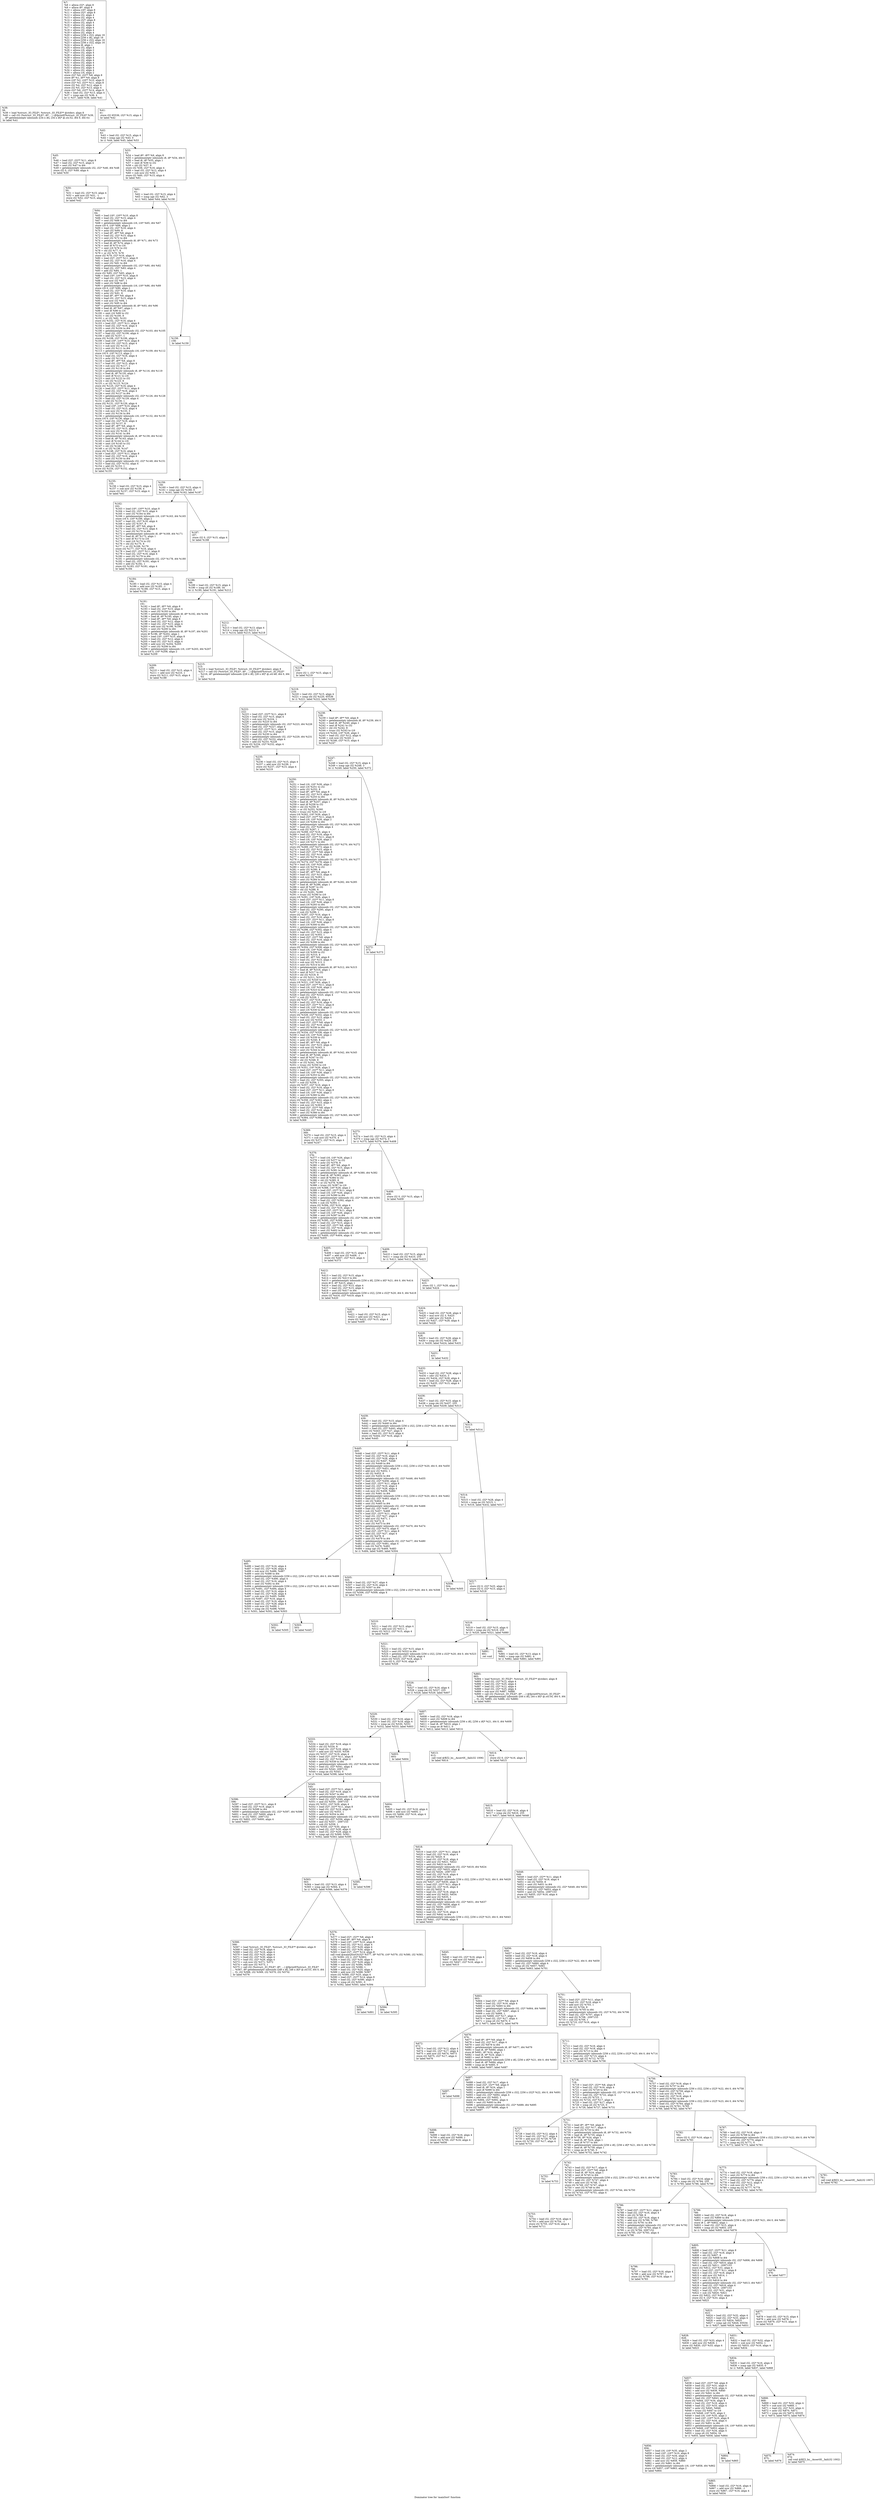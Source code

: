 digraph "Dominator tree for 'mainSort' function" {
	label="Dominator tree for 'mainSort' function";

	Node0xc11ad0 [shape=record,label="{%7:\l  %8 = alloca i32*, align 8\l  %9 = alloca i8*, align 8\l  %10 = alloca i16*, align 8\l  %11 = alloca i32*, align 8\l  %12 = alloca i32, align 4\l  %13 = alloca i32, align 4\l  %14 = alloca i32*, align 8\l  %15 = alloca i32, align 4\l  %16 = alloca i32, align 4\l  %17 = alloca i32, align 4\l  %18 = alloca i32, align 4\l  %19 = alloca i32, align 4\l  %20 = alloca [256 x i32], align 16\l  %21 = alloca [256 x i8], align 16\l  %22 = alloca [256 x i32], align 16\l  %23 = alloca [256 x i32], align 16\l  %24 = alloca i8, align 1\l  %25 = alloca i32, align 4\l  %26 = alloca i16, align 2\l  %27 = alloca i32, align 4\l  %28 = alloca i32, align 4\l  %29 = alloca i32, align 4\l  %30 = alloca i32, align 4\l  %31 = alloca i32, align 4\l  %32 = alloca i32, align 4\l  %33 = alloca i32, align 4\l  %34 = alloca i32, align 4\l  %35 = alloca i16, align 2\l  store i32* %0, i32** %8, align 8\l  store i8* %1, i8** %9, align 8\l  store i16* %2, i16** %10, align 8\l  store i32* %3, i32** %11, align 8\l  store i32 %4, i32* %12, align 4\l  store i32 %5, i32* %13, align 4\l  store i32* %6, i32** %14, align 8\l  %36 = load i32, i32* %13, align 4\l  %37 = icmp sge i32 %36, 4\l  br i1 %37, label %38, label %41\l}"];
	Node0xc11ad0 -> Node0xcc91a0;
	Node0xc11ad0 -> Node0xc71950;
	Node0xcc91a0 [shape=record,label="{%38:\l38:                                               \l  %39 = load %struct._IO_FILE*, %struct._IO_FILE** @stderr, align 8\l  %40 = call i32 (%struct._IO_FILE*, i8*, ...) @fprintf(%struct._IO_FILE* %39,\l... i8* getelementptr inbounds ([34 x i8], [34 x i8]* @.str.52, i64 0, i64 0))\l  br label %41\l}"];
	Node0xc71950 [shape=record,label="{%41:\l41:                                               \l  store i32 65536, i32* %15, align 4\l  br label %42\l}"];
	Node0xc71950 -> Node0xd68890;
	Node0xd68890 [shape=record,label="{%42:\l42:                                               \l  %43 = load i32, i32* %15, align 4\l  %44 = icmp sge i32 %43, 0\l  br i1 %44, label %45, label %53\l}"];
	Node0xd68890 -> Node0xb23c80;
	Node0xd68890 -> Node0xb11f60;
	Node0xb23c80 [shape=record,label="{%45:\l45:                                               \l  %46 = load i32*, i32** %11, align 8\l  %47 = load i32, i32* %15, align 4\l  %48 = sext i32 %47 to i64\l  %49 = getelementptr inbounds i32, i32* %46, i64 %48\l  store i32 0, i32* %49, align 4\l  br label %50\l}"];
	Node0xb23c80 -> Node0xcb3050;
	Node0xcb3050 [shape=record,label="{%50:\l50:                                               \l  %51 = load i32, i32* %15, align 4\l  %52 = add nsw i32 %51, -1\l  store i32 %52, i32* %15, align 4\l  br label %42\l}"];
	Node0xb11f60 [shape=record,label="{%53:\l53:                                               \l  %54 = load i8*, i8** %9, align 8\l  %55 = getelementptr inbounds i8, i8* %54, i64 0\l  %56 = load i8, i8* %55, align 1\l  %57 = zext i8 %56 to i32\l  %58 = shl i32 %57, 8\l  store i32 %58, i32* %16, align 4\l  %59 = load i32, i32* %12, align 4\l  %60 = sub nsw i32 %59, 1\l  store i32 %60, i32* %15, align 4\l  br label %61\l}"];
	Node0xb11f60 -> Node0xd54b10;
	Node0xd54b10 [shape=record,label="{%61:\l61:                                               \l  %62 = load i32, i32* %15, align 4\l  %63 = icmp sge i32 %62, 3\l  br i1 %63, label %64, label %158\l}"];
	Node0xd54b10 -> Node0xcd5750;
	Node0xd54b10 -> Node0xccfa00;
	Node0xcd5750 [shape=record,label="{%64:\l64:                                               \l  %65 = load i16*, i16** %10, align 8\l  %66 = load i32, i32* %15, align 4\l  %67 = sext i32 %66 to i64\l  %68 = getelementptr inbounds i16, i16* %65, i64 %67\l  store i16 0, i16* %68, align 2\l  %69 = load i32, i32* %16, align 4\l  %70 = ashr i32 %69, 8\l  %71 = load i8*, i8** %9, align 8\l  %72 = load i32, i32* %15, align 4\l  %73 = sext i32 %72 to i64\l  %74 = getelementptr inbounds i8, i8* %71, i64 %73\l  %75 = load i8, i8* %74, align 1\l  %76 = zext i8 %75 to i16\l  %77 = zext i16 %76 to i32\l  %78 = shl i32 %77, 8\l  %79 = or i32 %70, %78\l  store i32 %79, i32* %16, align 4\l  %80 = load i32*, i32** %11, align 8\l  %81 = load i32, i32* %16, align 4\l  %82 = sext i32 %81 to i64\l  %83 = getelementptr inbounds i32, i32* %80, i64 %82\l  %84 = load i32, i32* %83, align 4\l  %85 = add i32 %84, 1\l  store i32 %85, i32* %83, align 4\l  %86 = load i16*, i16** %10, align 8\l  %87 = load i32, i32* %15, align 4\l  %88 = sub nsw i32 %87, 1\l  %89 = sext i32 %88 to i64\l  %90 = getelementptr inbounds i16, i16* %86, i64 %89\l  store i16 0, i16* %90, align 2\l  %91 = load i32, i32* %16, align 4\l  %92 = ashr i32 %91, 8\l  %93 = load i8*, i8** %9, align 8\l  %94 = load i32, i32* %15, align 4\l  %95 = sub nsw i32 %94, 1\l  %96 = sext i32 %95 to i64\l  %97 = getelementptr inbounds i8, i8* %93, i64 %96\l  %98 = load i8, i8* %97, align 1\l  %99 = zext i8 %98 to i16\l  %100 = zext i16 %99 to i32\l  %101 = shl i32 %100, 8\l  %102 = or i32 %92, %101\l  store i32 %102, i32* %16, align 4\l  %103 = load i32*, i32** %11, align 8\l  %104 = load i32, i32* %16, align 4\l  %105 = sext i32 %104 to i64\l  %106 = getelementptr inbounds i32, i32* %103, i64 %105\l  %107 = load i32, i32* %106, align 4\l  %108 = add i32 %107, 1\l  store i32 %108, i32* %106, align 4\l  %109 = load i16*, i16** %10, align 8\l  %110 = load i32, i32* %15, align 4\l  %111 = sub nsw i32 %110, 2\l  %112 = sext i32 %111 to i64\l  %113 = getelementptr inbounds i16, i16* %109, i64 %112\l  store i16 0, i16* %113, align 2\l  %114 = load i32, i32* %16, align 4\l  %115 = ashr i32 %114, 8\l  %116 = load i8*, i8** %9, align 8\l  %117 = load i32, i32* %15, align 4\l  %118 = sub nsw i32 %117, 2\l  %119 = sext i32 %118 to i64\l  %120 = getelementptr inbounds i8, i8* %116, i64 %119\l  %121 = load i8, i8* %120, align 1\l  %122 = zext i8 %121 to i16\l  %123 = zext i16 %122 to i32\l  %124 = shl i32 %123, 8\l  %125 = or i32 %115, %124\l  store i32 %125, i32* %16, align 4\l  %126 = load i32*, i32** %11, align 8\l  %127 = load i32, i32* %16, align 4\l  %128 = sext i32 %127 to i64\l  %129 = getelementptr inbounds i32, i32* %126, i64 %128\l  %130 = load i32, i32* %129, align 4\l  %131 = add i32 %130, 1\l  store i32 %131, i32* %129, align 4\l  %132 = load i16*, i16** %10, align 8\l  %133 = load i32, i32* %15, align 4\l  %134 = sub nsw i32 %133, 3\l  %135 = sext i32 %134 to i64\l  %136 = getelementptr inbounds i16, i16* %132, i64 %135\l  store i16 0, i16* %136, align 2\l  %137 = load i32, i32* %16, align 4\l  %138 = ashr i32 %137, 8\l  %139 = load i8*, i8** %9, align 8\l  %140 = load i32, i32* %15, align 4\l  %141 = sub nsw i32 %140, 3\l  %142 = sext i32 %141 to i64\l  %143 = getelementptr inbounds i8, i8* %139, i64 %142\l  %144 = load i8, i8* %143, align 1\l  %145 = zext i8 %144 to i16\l  %146 = zext i16 %145 to i32\l  %147 = shl i32 %146, 8\l  %148 = or i32 %138, %147\l  store i32 %148, i32* %16, align 4\l  %149 = load i32*, i32** %11, align 8\l  %150 = load i32, i32* %16, align 4\l  %151 = sext i32 %150 to i64\l  %152 = getelementptr inbounds i32, i32* %149, i64 %151\l  %153 = load i32, i32* %152, align 4\l  %154 = add i32 %153, 1\l  store i32 %154, i32* %152, align 4\l  br label %155\l}"];
	Node0xcd5750 -> Node0xc11520;
	Node0xc11520 [shape=record,label="{%155:\l155:                                              \l  %156 = load i32, i32* %15, align 4\l  %157 = sub nsw i32 %156, 4\l  store i32 %157, i32* %15, align 4\l  br label %61\l}"];
	Node0xccfa00 [shape=record,label="{%158:\l158:                                              \l  br label %159\l}"];
	Node0xccfa00 -> Node0xd60c00;
	Node0xd60c00 [shape=record,label="{%159:\l159:                                              \l  %160 = load i32, i32* %15, align 4\l  %161 = icmp sge i32 %160, 0\l  br i1 %161, label %162, label %187\l}"];
	Node0xd60c00 -> Node0xc72a80;
	Node0xd60c00 -> Node0xc95dd0;
	Node0xc72a80 [shape=record,label="{%162:\l162:                                              \l  %163 = load i16*, i16** %10, align 8\l  %164 = load i32, i32* %15, align 4\l  %165 = sext i32 %164 to i64\l  %166 = getelementptr inbounds i16, i16* %163, i64 %165\l  store i16 0, i16* %166, align 2\l  %167 = load i32, i32* %16, align 4\l  %168 = ashr i32 %167, 8\l  %169 = load i8*, i8** %9, align 8\l  %170 = load i32, i32* %15, align 4\l  %171 = sext i32 %170 to i64\l  %172 = getelementptr inbounds i8, i8* %169, i64 %171\l  %173 = load i8, i8* %172, align 1\l  %174 = zext i8 %173 to i16\l  %175 = zext i16 %174 to i32\l  %176 = shl i32 %175, 8\l  %177 = or i32 %168, %176\l  store i32 %177, i32* %16, align 4\l  %178 = load i32*, i32** %11, align 8\l  %179 = load i32, i32* %16, align 4\l  %180 = sext i32 %179 to i64\l  %181 = getelementptr inbounds i32, i32* %178, i64 %180\l  %182 = load i32, i32* %181, align 4\l  %183 = add i32 %182, 1\l  store i32 %183, i32* %181, align 4\l  br label %184\l}"];
	Node0xc72a80 -> Node0xb05000;
	Node0xb05000 [shape=record,label="{%184:\l184:                                              \l  %185 = load i32, i32* %15, align 4\l  %186 = add nsw i32 %185, -1\l  store i32 %186, i32* %15, align 4\l  br label %159\l}"];
	Node0xc95dd0 [shape=record,label="{%187:\l187:                                              \l  store i32 0, i32* %15, align 4\l  br label %188\l}"];
	Node0xc95dd0 -> Node0xc9be00;
	Node0xc9be00 [shape=record,label="{%188:\l188:                                              \l  %189 = load i32, i32* %15, align 4\l  %190 = icmp slt i32 %189, 34\l  br i1 %190, label %191, label %212\l}"];
	Node0xc9be00 -> Node0xce3380;
	Node0xc9be00 -> Node0xd60190;
	Node0xce3380 [shape=record,label="{%191:\l191:                                              \l  %192 = load i8*, i8** %9, align 8\l  %193 = load i32, i32* %15, align 4\l  %194 = sext i32 %193 to i64\l  %195 = getelementptr inbounds i8, i8* %192, i64 %194\l  %196 = load i8, i8* %195, align 1\l  %197 = load i8*, i8** %9, align 8\l  %198 = load i32, i32* %12, align 4\l  %199 = load i32, i32* %15, align 4\l  %200 = add nsw i32 %198, %199\l  %201 = sext i32 %200 to i64\l  %202 = getelementptr inbounds i8, i8* %197, i64 %201\l  store i8 %196, i8* %202, align 1\l  %203 = load i16*, i16** %10, align 8\l  %204 = load i32, i32* %12, align 4\l  %205 = load i32, i32* %15, align 4\l  %206 = add nsw i32 %204, %205\l  %207 = sext i32 %206 to i64\l  %208 = getelementptr inbounds i16, i16* %203, i64 %207\l  store i16 0, i16* %208, align 2\l  br label %209\l}"];
	Node0xce3380 -> Node0xd62a60;
	Node0xd62a60 [shape=record,label="{%209:\l209:                                              \l  %210 = load i32, i32* %15, align 4\l  %211 = add nsw i32 %210, 1\l  store i32 %211, i32* %15, align 4\l  br label %188\l}"];
	Node0xd60190 [shape=record,label="{%212:\l212:                                              \l  %213 = load i32, i32* %13, align 4\l  %214 = icmp sge i32 %213, 4\l  br i1 %214, label %215, label %218\l}"];
	Node0xd60190 -> Node0xd7adb0;
	Node0xd60190 -> Node0xcb35f0;
	Node0xd7adb0 [shape=record,label="{%215:\l215:                                              \l  %216 = load %struct._IO_FILE*, %struct._IO_FILE** @stderr, align 8\l  %217 = call i32 (%struct._IO_FILE*, i8*, ...) @fprintf(%struct._IO_FILE*\l... %216, i8* getelementptr inbounds ([28 x i8], [28 x i8]* @.str.48, i64 0, i64\l... 0))\l  br label %218\l}"];
	Node0xcb35f0 [shape=record,label="{%218:\l218:                                              \l  store i32 1, i32* %15, align 4\l  br label %219\l}"];
	Node0xcb35f0 -> Node0xcdd1a0;
	Node0xcdd1a0 [shape=record,label="{%219:\l219:                                              \l  %220 = load i32, i32* %15, align 4\l  %221 = icmp sle i32 %220, 65536\l  br i1 %221, label %222, label %238\l}"];
	Node0xcdd1a0 -> Node0xd587b0;
	Node0xcdd1a0 -> Node0xcea190;
	Node0xd587b0 [shape=record,label="{%222:\l222:                                              \l  %223 = load i32*, i32** %11, align 8\l  %224 = load i32, i32* %15, align 4\l  %225 = sub nsw i32 %224, 1\l  %226 = sext i32 %225 to i64\l  %227 = getelementptr inbounds i32, i32* %223, i64 %226\l  %228 = load i32, i32* %227, align 4\l  %229 = load i32*, i32** %11, align 8\l  %230 = load i32, i32* %15, align 4\l  %231 = sext i32 %230 to i64\l  %232 = getelementptr inbounds i32, i32* %229, i64 %231\l  %233 = load i32, i32* %232, align 4\l  %234 = add i32 %233, %228\l  store i32 %234, i32* %232, align 4\l  br label %235\l}"];
	Node0xd587b0 -> Node0xce0d30;
	Node0xce0d30 [shape=record,label="{%235:\l235:                                              \l  %236 = load i32, i32* %15, align 4\l  %237 = add nsw i32 %236, 1\l  store i32 %237, i32* %15, align 4\l  br label %219\l}"];
	Node0xcea190 [shape=record,label="{%238:\l238:                                              \l  %239 = load i8*, i8** %9, align 8\l  %240 = getelementptr inbounds i8, i8* %239, i64 0\l  %241 = load i8, i8* %240, align 1\l  %242 = zext i8 %241 to i32\l  %243 = shl i32 %242, 8\l  %244 = trunc i32 %243 to i16\l  store i16 %244, i16* %26, align 2\l  %245 = load i32, i32* %12, align 4\l  %246 = sub nsw i32 %245, 1\l  store i32 %246, i32* %15, align 4\l  br label %247\l}"];
	Node0xcea190 -> Node0xca1fe0;
	Node0xca1fe0 [shape=record,label="{%247:\l247:                                              \l  %248 = load i32, i32* %15, align 4\l  %249 = icmp sge i32 %248, 3\l  br i1 %249, label %250, label %372\l}"];
	Node0xca1fe0 -> Node0xcbb3d0;
	Node0xca1fe0 -> Node0xce1890;
	Node0xcbb3d0 [shape=record,label="{%250:\l250:                                              \l  %251 = load i16, i16* %26, align 2\l  %252 = zext i16 %251 to i32\l  %253 = ashr i32 %252, 8\l  %254 = load i8*, i8** %9, align 8\l  %255 = load i32, i32* %15, align 4\l  %256 = sext i32 %255 to i64\l  %257 = getelementptr inbounds i8, i8* %254, i64 %256\l  %258 = load i8, i8* %257, align 1\l  %259 = zext i8 %258 to i32\l  %260 = shl i32 %259, 8\l  %261 = or i32 %253, %260\l  %262 = trunc i32 %261 to i16\l  store i16 %262, i16* %26, align 2\l  %263 = load i32*, i32** %11, align 8\l  %264 = load i16, i16* %26, align 2\l  %265 = zext i16 %264 to i64\l  %266 = getelementptr inbounds i32, i32* %263, i64 %265\l  %267 = load i32, i32* %266, align 4\l  %268 = sub i32 %267, 1\l  store i32 %268, i32* %16, align 4\l  %269 = load i32, i32* %16, align 4\l  %270 = load i32*, i32** %11, align 8\l  %271 = load i16, i16* %26, align 2\l  %272 = zext i16 %271 to i64\l  %273 = getelementptr inbounds i32, i32* %270, i64 %272\l  store i32 %269, i32* %273, align 4\l  %274 = load i32, i32* %15, align 4\l  %275 = load i32*, i32** %8, align 8\l  %276 = load i32, i32* %16, align 4\l  %277 = sext i32 %276 to i64\l  %278 = getelementptr inbounds i32, i32* %275, i64 %277\l  store i32 %274, i32* %278, align 4\l  %279 = load i16, i16* %26, align 2\l  %280 = zext i16 %279 to i32\l  %281 = ashr i32 %280, 8\l  %282 = load i8*, i8** %9, align 8\l  %283 = load i32, i32* %15, align 4\l  %284 = sub nsw i32 %283, 1\l  %285 = sext i32 %284 to i64\l  %286 = getelementptr inbounds i8, i8* %282, i64 %285\l  %287 = load i8, i8* %286, align 1\l  %288 = zext i8 %287 to i32\l  %289 = shl i32 %288, 8\l  %290 = or i32 %281, %289\l  %291 = trunc i32 %290 to i16\l  store i16 %291, i16* %26, align 2\l  %292 = load i32*, i32** %11, align 8\l  %293 = load i16, i16* %26, align 2\l  %294 = zext i16 %293 to i64\l  %295 = getelementptr inbounds i32, i32* %292, i64 %294\l  %296 = load i32, i32* %295, align 4\l  %297 = sub i32 %296, 1\l  store i32 %297, i32* %16, align 4\l  %298 = load i32, i32* %16, align 4\l  %299 = load i32*, i32** %11, align 8\l  %300 = load i16, i16* %26, align 2\l  %301 = zext i16 %300 to i64\l  %302 = getelementptr inbounds i32, i32* %299, i64 %301\l  store i32 %298, i32* %302, align 4\l  %303 = load i32, i32* %15, align 4\l  %304 = sub nsw i32 %303, 1\l  %305 = load i32*, i32** %8, align 8\l  %306 = load i32, i32* %16, align 4\l  %307 = sext i32 %306 to i64\l  %308 = getelementptr inbounds i32, i32* %305, i64 %307\l  store i32 %304, i32* %308, align 4\l  %309 = load i16, i16* %26, align 2\l  %310 = zext i16 %309 to i32\l  %311 = ashr i32 %310, 8\l  %312 = load i8*, i8** %9, align 8\l  %313 = load i32, i32* %15, align 4\l  %314 = sub nsw i32 %313, 2\l  %315 = sext i32 %314 to i64\l  %316 = getelementptr inbounds i8, i8* %312, i64 %315\l  %317 = load i8, i8* %316, align 1\l  %318 = zext i8 %317 to i32\l  %319 = shl i32 %318, 8\l  %320 = or i32 %311, %319\l  %321 = trunc i32 %320 to i16\l  store i16 %321, i16* %26, align 2\l  %322 = load i32*, i32** %11, align 8\l  %323 = load i16, i16* %26, align 2\l  %324 = zext i16 %323 to i64\l  %325 = getelementptr inbounds i32, i32* %322, i64 %324\l  %326 = load i32, i32* %325, align 4\l  %327 = sub i32 %326, 1\l  store i32 %327, i32* %16, align 4\l  %328 = load i32, i32* %16, align 4\l  %329 = load i32*, i32** %11, align 8\l  %330 = load i16, i16* %26, align 2\l  %331 = zext i16 %330 to i64\l  %332 = getelementptr inbounds i32, i32* %329, i64 %331\l  store i32 %328, i32* %332, align 4\l  %333 = load i32, i32* %15, align 4\l  %334 = sub nsw i32 %333, 2\l  %335 = load i32*, i32** %8, align 8\l  %336 = load i32, i32* %16, align 4\l  %337 = sext i32 %336 to i64\l  %338 = getelementptr inbounds i32, i32* %335, i64 %337\l  store i32 %334, i32* %338, align 4\l  %339 = load i16, i16* %26, align 2\l  %340 = zext i16 %339 to i32\l  %341 = ashr i32 %340, 8\l  %342 = load i8*, i8** %9, align 8\l  %343 = load i32, i32* %15, align 4\l  %344 = sub nsw i32 %343, 3\l  %345 = sext i32 %344 to i64\l  %346 = getelementptr inbounds i8, i8* %342, i64 %345\l  %347 = load i8, i8* %346, align 1\l  %348 = zext i8 %347 to i32\l  %349 = shl i32 %348, 8\l  %350 = or i32 %341, %349\l  %351 = trunc i32 %350 to i16\l  store i16 %351, i16* %26, align 2\l  %352 = load i32*, i32** %11, align 8\l  %353 = load i16, i16* %26, align 2\l  %354 = zext i16 %353 to i64\l  %355 = getelementptr inbounds i32, i32* %352, i64 %354\l  %356 = load i32, i32* %355, align 4\l  %357 = sub i32 %356, 1\l  store i32 %357, i32* %16, align 4\l  %358 = load i32, i32* %16, align 4\l  %359 = load i32*, i32** %11, align 8\l  %360 = load i16, i16* %26, align 2\l  %361 = zext i16 %360 to i64\l  %362 = getelementptr inbounds i32, i32* %359, i64 %361\l  store i32 %358, i32* %362, align 4\l  %363 = load i32, i32* %15, align 4\l  %364 = sub nsw i32 %363, 3\l  %365 = load i32*, i32** %8, align 8\l  %366 = load i32, i32* %16, align 4\l  %367 = sext i32 %366 to i64\l  %368 = getelementptr inbounds i32, i32* %365, i64 %367\l  store i32 %364, i32* %368, align 4\l  br label %369\l}"];
	Node0xcbb3d0 -> Node0xcea890;
	Node0xcea890 [shape=record,label="{%369:\l369:                                              \l  %370 = load i32, i32* %15, align 4\l  %371 = sub nsw i32 %370, 4\l  store i32 %371, i32* %15, align 4\l  br label %247\l}"];
	Node0xce1890 [shape=record,label="{%372:\l372:                                              \l  br label %373\l}"];
	Node0xce1890 -> Node0xcdcb90;
	Node0xcdcb90 [shape=record,label="{%373:\l373:                                              \l  %374 = load i32, i32* %15, align 4\l  %375 = icmp sge i32 %374, 0\l  br i1 %375, label %376, label %408\l}"];
	Node0xcdcb90 -> Node0xd76b10;
	Node0xcdcb90 -> Node0xb7fd20;
	Node0xd76b10 [shape=record,label="{%376:\l376:                                              \l  %377 = load i16, i16* %26, align 2\l  %378 = zext i16 %377 to i32\l  %379 = ashr i32 %378, 8\l  %380 = load i8*, i8** %9, align 8\l  %381 = load i32, i32* %15, align 4\l  %382 = sext i32 %381 to i64\l  %383 = getelementptr inbounds i8, i8* %380, i64 %382\l  %384 = load i8, i8* %383, align 1\l  %385 = zext i8 %384 to i32\l  %386 = shl i32 %385, 8\l  %387 = or i32 %379, %386\l  %388 = trunc i32 %387 to i16\l  store i16 %388, i16* %26, align 2\l  %389 = load i32*, i32** %11, align 8\l  %390 = load i16, i16* %26, align 2\l  %391 = zext i16 %390 to i64\l  %392 = getelementptr inbounds i32, i32* %389, i64 %391\l  %393 = load i32, i32* %392, align 4\l  %394 = sub i32 %393, 1\l  store i32 %394, i32* %16, align 4\l  %395 = load i32, i32* %16, align 4\l  %396 = load i32*, i32** %11, align 8\l  %397 = load i16, i16* %26, align 2\l  %398 = zext i16 %397 to i64\l  %399 = getelementptr inbounds i32, i32* %396, i64 %398\l  store i32 %395, i32* %399, align 4\l  %400 = load i32, i32* %15, align 4\l  %401 = load i32*, i32** %8, align 8\l  %402 = load i32, i32* %16, align 4\l  %403 = sext i32 %402 to i64\l  %404 = getelementptr inbounds i32, i32* %401, i64 %403\l  store i32 %400, i32* %404, align 4\l  br label %405\l}"];
	Node0xd76b10 -> Node0xce2620;
	Node0xce2620 [shape=record,label="{%405:\l405:                                              \l  %406 = load i32, i32* %15, align 4\l  %407 = add nsw i32 %406, -1\l  store i32 %407, i32* %15, align 4\l  br label %373\l}"];
	Node0xb7fd20 [shape=record,label="{%408:\l408:                                              \l  store i32 0, i32* %15, align 4\l  br label %409\l}"];
	Node0xb7fd20 -> Node0xd591b0;
	Node0xd591b0 [shape=record,label="{%409:\l409:                                              \l  %410 = load i32, i32* %15, align 4\l  %411 = icmp sle i32 %410, 255\l  br i1 %411, label %412, label %423\l}"];
	Node0xd591b0 -> Node0xb0a470;
	Node0xd591b0 -> Node0xc39e20;
	Node0xb0a470 [shape=record,label="{%412:\l412:                                              \l  %413 = load i32, i32* %15, align 4\l  %414 = sext i32 %413 to i64\l  %415 = getelementptr inbounds [256 x i8], [256 x i8]* %21, i64 0, i64 %414\l  store i8 0, i8* %415, align 1\l  %416 = load i32, i32* %15, align 4\l  %417 = load i32, i32* %15, align 4\l  %418 = sext i32 %417 to i64\l  %419 = getelementptr inbounds [256 x i32], [256 x i32]* %20, i64 0, i64 %418\l  store i32 %416, i32* %419, align 4\l  br label %420\l}"];
	Node0xb0a470 -> Node0xc11950;
	Node0xc11950 [shape=record,label="{%420:\l420:                                              \l  %421 = load i32, i32* %15, align 4\l  %422 = add nsw i32 %421, 1\l  store i32 %422, i32* %15, align 4\l  br label %409\l}"];
	Node0xc39e20 [shape=record,label="{%423:\l423:                                              \l  store i32 1, i32* %28, align 4\l  br label %424\l}"];
	Node0xc39e20 -> Node0xce20b0;
	Node0xce20b0 [shape=record,label="{%424:\l424:                                              \l  %425 = load i32, i32* %28, align 4\l  %426 = mul nsw i32 3, %425\l  %427 = add nsw i32 %426, 1\l  store i32 %427, i32* %28, align 4\l  br label %428\l}"];
	Node0xce20b0 -> Node0xc73160;
	Node0xc73160 [shape=record,label="{%428:\l428:                                              \l  %429 = load i32, i32* %28, align 4\l  %430 = icmp sle i32 %429, 256\l  br i1 %430, label %424, label %431\l}"];
	Node0xc73160 -> Node0xd61e90;
	Node0xd61e90 [shape=record,label="{%431:\l431:                                              \l  br label %432\l}"];
	Node0xd61e90 -> Node0xb093e0;
	Node0xb093e0 [shape=record,label="{%432:\l432:                                              \l  %433 = load i32, i32* %28, align 4\l  %434 = sdiv i32 %433, 3\l  store i32 %434, i32* %28, align 4\l  %435 = load i32, i32* %28, align 4\l  store i32 %435, i32* %15, align 4\l  br label %436\l}"];
	Node0xb093e0 -> Node0xc3d800;
	Node0xc3d800 [shape=record,label="{%436:\l436:                                              \l  %437 = load i32, i32* %15, align 4\l  %438 = icmp sle i32 %437, 255\l  br i1 %438, label %439, label %513\l}"];
	Node0xc3d800 -> Node0xcd5950;
	Node0xc3d800 -> Node0xd5f6f0;
	Node0xcd5950 [shape=record,label="{%439:\l439:                                              \l  %440 = load i32, i32* %15, align 4\l  %441 = sext i32 %440 to i64\l  %442 = getelementptr inbounds [256 x i32], [256 x i32]* %20, i64 0, i64 %441\l  %443 = load i32, i32* %442, align 4\l  store i32 %443, i32* %27, align 4\l  %444 = load i32, i32* %15, align 4\l  store i32 %444, i32* %16, align 4\l  br label %445\l}"];
	Node0xcd5950 -> Node0xc69590;
	Node0xc69590 [shape=record,label="{%445:\l445:                                              \l  %446 = load i32*, i32** %11, align 8\l  %447 = load i32, i32* %16, align 4\l  %448 = load i32, i32* %28, align 4\l  %449 = sub nsw i32 %447, %448\l  %450 = sext i32 %449 to i64\l  %451 = getelementptr inbounds [256 x i32], [256 x i32]* %20, i64 0, i64 %450\l  %452 = load i32, i32* %451, align 4\l  %453 = add nsw i32 %452, 1\l  %454 = shl i32 %453, 8\l  %455 = sext i32 %454 to i64\l  %456 = getelementptr inbounds i32, i32* %446, i64 %455\l  %457 = load i32, i32* %456, align 4\l  %458 = load i32*, i32** %11, align 8\l  %459 = load i32, i32* %16, align 4\l  %460 = load i32, i32* %28, align 4\l  %461 = sub nsw i32 %459, %460\l  %462 = sext i32 %461 to i64\l  %463 = getelementptr inbounds [256 x i32], [256 x i32]* %20, i64 0, i64 %462\l  %464 = load i32, i32* %463, align 4\l  %465 = shl i32 %464, 8\l  %466 = sext i32 %465 to i64\l  %467 = getelementptr inbounds i32, i32* %458, i64 %466\l  %468 = load i32, i32* %467, align 4\l  %469 = sub i32 %457, %468\l  %470 = load i32*, i32** %11, align 8\l  %471 = load i32, i32* %27, align 4\l  %472 = add nsw i32 %471, 1\l  %473 = shl i32 %472, 8\l  %474 = sext i32 %473 to i64\l  %475 = getelementptr inbounds i32, i32* %470, i64 %474\l  %476 = load i32, i32* %475, align 4\l  %477 = load i32*, i32** %11, align 8\l  %478 = load i32, i32* %27, align 4\l  %479 = shl i32 %478, 8\l  %480 = sext i32 %479 to i64\l  %481 = getelementptr inbounds i32, i32* %477, i64 %480\l  %482 = load i32, i32* %481, align 4\l  %483 = sub i32 %476, %482\l  %484 = icmp ugt i32 %469, %483\l  br i1 %484, label %485, label %504\l}"];
	Node0xc69590 -> Node0xd58090;
	Node0xc69590 -> Node0xccb440;
	Node0xc69590 -> Node0xcbf000;
	Node0xd58090 [shape=record,label="{%485:\l485:                                              \l  %486 = load i32, i32* %16, align 4\l  %487 = load i32, i32* %28, align 4\l  %488 = sub nsw i32 %486, %487\l  %489 = sext i32 %488 to i64\l  %490 = getelementptr inbounds [256 x i32], [256 x i32]* %20, i64 0, i64 %489\l  %491 = load i32, i32* %490, align 4\l  %492 = load i32, i32* %16, align 4\l  %493 = sext i32 %492 to i64\l  %494 = getelementptr inbounds [256 x i32], [256 x i32]* %20, i64 0, i64 %493\l  store i32 %491, i32* %494, align 4\l  %495 = load i32, i32* %16, align 4\l  %496 = load i32, i32* %28, align 4\l  %497 = sub nsw i32 %495, %496\l  store i32 %497, i32* %16, align 4\l  %498 = load i32, i32* %16, align 4\l  %499 = load i32, i32* %28, align 4\l  %500 = sub nsw i32 %499, 1\l  %501 = icmp sle i32 %498, %500\l  br i1 %501, label %502, label %503\l}"];
	Node0xd58090 -> Node0xd7aa80;
	Node0xd58090 -> Node0xcae9f0;
	Node0xd7aa80 [shape=record,label="{%502:\l502:                                              \l  br label %505\l}"];
	Node0xcae9f0 [shape=record,label="{%503:\l503:                                              \l  br label %445\l}"];
	Node0xccb440 [shape=record,label="{%505:\l505:                                              \l  %506 = load i32, i32* %27, align 4\l  %507 = load i32, i32* %16, align 4\l  %508 = sext i32 %507 to i64\l  %509 = getelementptr inbounds [256 x i32], [256 x i32]* %20, i64 0, i64 %508\l  store i32 %506, i32* %509, align 4\l  br label %510\l}"];
	Node0xccb440 -> Node0xd5b7b0;
	Node0xd5b7b0 [shape=record,label="{%510:\l510:                                              \l  %511 = load i32, i32* %15, align 4\l  %512 = add nsw i32 %511, 1\l  store i32 %512, i32* %15, align 4\l  br label %436\l}"];
	Node0xcbf000 [shape=record,label="{%504:\l504:                                              \l  br label %505\l}"];
	Node0xd5f6f0 [shape=record,label="{%513:\l513:                                              \l  br label %514\l}"];
	Node0xd5f6f0 -> Node0xd60a30;
	Node0xd60a30 [shape=record,label="{%514:\l514:                                              \l  %515 = load i32, i32* %28, align 4\l  %516 = icmp ne i32 %515, 1\l  br i1 %516, label %432, label %517\l}"];
	Node0xd60a30 -> Node0xb164e0;
	Node0xb164e0 [shape=record,label="{%517:\l517:                                              \l  store i32 0, i32* %25, align 4\l  store i32 0, i32* %15, align 4\l  br label %518\l}"];
	Node0xb164e0 -> Node0xc06030;
	Node0xc06030 [shape=record,label="{%518:\l518:                                              \l  %519 = load i32, i32* %15, align 4\l  %520 = icmp sle i32 %519, 255\l  br i1 %520, label %521, label %880\l}"];
	Node0xc06030 -> Node0xa81750;
	Node0xc06030 -> Node0xca9370;
	Node0xc06030 -> Node0xcd51a0;
	Node0xa81750 [shape=record,label="{%521:\l521:                                              \l  %522 = load i32, i32* %15, align 4\l  %523 = sext i32 %522 to i64\l  %524 = getelementptr inbounds [256 x i32], [256 x i32]* %20, i64 0, i64 %523\l  %525 = load i32, i32* %524, align 4\l  store i32 %525, i32* %18, align 4\l  store i32 0, i32* %16, align 4\l  br label %526\l}"];
	Node0xa81750 -> Node0xa43640;
	Node0xa43640 [shape=record,label="{%526:\l526:                                              \l  %527 = load i32, i32* %16, align 4\l  %528 = icmp sle i32 %527, 255\l  br i1 %528, label %529, label %607\l}"];
	Node0xa43640 -> Node0xd559f0;
	Node0xa43640 -> Node0xca5e10;
	Node0xd559f0 [shape=record,label="{%529:\l529:                                              \l  %530 = load i32, i32* %16, align 4\l  %531 = load i32, i32* %18, align 4\l  %532 = icmp ne i32 %530, %531\l  br i1 %532, label %533, label %603\l}"];
	Node0xd559f0 -> Node0xd71630;
	Node0xd559f0 -> Node0xb19050;
	Node0xd71630 [shape=record,label="{%533:\l533:                                              \l  %534 = load i32, i32* %18, align 4\l  %535 = shl i32 %534, 8\l  %536 = load i32, i32* %16, align 4\l  %537 = add nsw i32 %535, %536\l  store i32 %537, i32* %19, align 4\l  %538 = load i32*, i32** %11, align 8\l  %539 = load i32, i32* %19, align 4\l  %540 = sext i32 %539 to i64\l  %541 = getelementptr inbounds i32, i32* %538, i64 %540\l  %542 = load i32, i32* %541, align 4\l  %543 = and i32 %542, 2097152\l  %544 = icmp ne i32 %543, 0\l  br i1 %544, label %596, label %545\l}"];
	Node0xd71630 -> Node0xccb780;
	Node0xd71630 -> Node0xbca4d0;
	Node0xccb780 [shape=record,label="{%596:\l596:                                              \l  %597 = load i32*, i32** %11, align 8\l  %598 = load i32, i32* %19, align 4\l  %599 = sext i32 %598 to i64\l  %600 = getelementptr inbounds i32, i32* %597, i64 %599\l  %601 = load i32, i32* %600, align 4\l  %602 = or i32 %601, 2097152\l  store i32 %602, i32* %600, align 4\l  br label %603\l}"];
	Node0xbca4d0 [shape=record,label="{%545:\l545:                                              \l  %546 = load i32*, i32** %11, align 8\l  %547 = load i32, i32* %19, align 4\l  %548 = sext i32 %547 to i64\l  %549 = getelementptr inbounds i32, i32* %546, i64 %548\l  %550 = load i32, i32* %549, align 4\l  %551 = and i32 %550, -2097153\l  store i32 %551, i32* %29, align 4\l  %552 = load i32*, i32** %11, align 8\l  %553 = load i32, i32* %19, align 4\l  %554 = add nsw i32 %553, 1\l  %555 = sext i32 %554 to i64\l  %556 = getelementptr inbounds i32, i32* %552, i64 %555\l  %557 = load i32, i32* %556, align 4\l  %558 = and i32 %557, -2097153\l  %559 = sub i32 %558, 1\l  store i32 %559, i32* %30, align 4\l  %560 = load i32, i32* %30, align 4\l  %561 = load i32, i32* %29, align 4\l  %562 = icmp sgt i32 %560, %561\l  br i1 %562, label %563, label %595\l}"];
	Node0xbca4d0 -> Node0xc854a0;
	Node0xbca4d0 -> Node0xcd9230;
	Node0xc854a0 [shape=record,label="{%563:\l563:                                              \l  %564 = load i32, i32* %13, align 4\l  %565 = icmp sge i32 %564, 4\l  br i1 %565, label %566, label %576\l}"];
	Node0xc854a0 -> Node0xb105a0;
	Node0xc854a0 -> Node0xc37b40;
	Node0xb105a0 [shape=record,label="{%566:\l566:                                              \l  %567 = load %struct._IO_FILE*, %struct._IO_FILE** @stderr, align 8\l  %568 = load i32, i32* %18, align 4\l  %569 = load i32, i32* %16, align 4\l  %570 = load i32, i32* %25, align 4\l  %571 = load i32, i32* %30, align 4\l  %572 = load i32, i32* %29, align 4\l  %573 = sub nsw i32 %571, %572\l  %574 = add nsw i32 %573, 1\l  %575 = call i32 (%struct._IO_FILE*, i8*, ...) @fprintf(%struct._IO_FILE*\l... %567, i8* getelementptr inbounds ([48 x i8], [48 x i8]* @.str.53, i64 0, i64\l... 0), i32 %568, i32 %569, i32 %570, i32 %574)\l  br label %576\l}"];
	Node0xc37b40 [shape=record,label="{%576:\l576:                                              \l  %577 = load i32*, i32** %8, align 8\l  %578 = load i8*, i8** %9, align 8\l  %579 = load i16*, i16** %10, align 8\l  %580 = load i32, i32* %12, align 4\l  %581 = load i32, i32* %29, align 4\l  %582 = load i32, i32* %30, align 4\l  %583 = load i32*, i32** %14, align 8\l  call void @mainQSort3(i32* %577, i8* %578, i16* %579, i32 %580, i32 %581,\l... i32 %582, i32 2, i32* %583)\l  %584 = load i32, i32* %30, align 4\l  %585 = load i32, i32* %29, align 4\l  %586 = sub nsw i32 %584, %585\l  %587 = add nsw i32 %586, 1\l  %588 = load i32, i32* %25, align 4\l  %589 = add nsw i32 %588, %587\l  store i32 %589, i32* %25, align 4\l  %590 = load i32*, i32** %14, align 8\l  %591 = load i32, i32* %590, align 4\l  %592 = icmp slt i32 %591, 0\l  br i1 %592, label %593, label %594\l}"];
	Node0xc37b40 -> Node0xadfa50;
	Node0xc37b40 -> Node0xc7bfc0;
	Node0xadfa50 [shape=record,label="{%593:\l593:                                              \l  br label %891\l}"];
	Node0xc7bfc0 [shape=record,label="{%594:\l594:                                              \l  br label %595\l}"];
	Node0xcd9230 [shape=record,label="{%595:\l595:                                              \l  br label %596\l}"];
	Node0xb19050 [shape=record,label="{%603:\l603:                                              \l  br label %604\l}"];
	Node0xb19050 -> Node0xccb5d0;
	Node0xccb5d0 [shape=record,label="{%604:\l604:                                              \l  %605 = load i32, i32* %16, align 4\l  %606 = add nsw i32 %605, 1\l  store i32 %606, i32* %16, align 4\l  br label %526\l}"];
	Node0xca5e10 [shape=record,label="{%607:\l607:                                              \l  %608 = load i32, i32* %18, align 4\l  %609 = sext i32 %608 to i64\l  %610 = getelementptr inbounds [256 x i8], [256 x i8]* %21, i64 0, i64 %609\l  %611 = load i8, i8* %610, align 1\l  %612 = icmp ne i8 %611, 0\l  br i1 %612, label %613, label %614\l}"];
	Node0xca5e10 -> Node0xa977c0;
	Node0xca5e10 -> Node0xcc9fe0;
	Node0xa977c0 [shape=record,label="{%613:\l613:                                              \l  call void @BZ2_bz__AssertH__fail(i32 1006)\l  br label %614\l}"];
	Node0xcc9fe0 [shape=record,label="{%614:\l614:                                              \l  store i32 0, i32* %16, align 4\l  br label %615\l}"];
	Node0xcc9fe0 -> Node0xb1aa60;
	Node0xb1aa60 [shape=record,label="{%615:\l615:                                              \l  %616 = load i32, i32* %16, align 4\l  %617 = icmp sle i32 %616, 255\l  br i1 %617, label %618, label %648\l}"];
	Node0xb1aa60 -> Node0xd5ef50;
	Node0xb1aa60 -> Node0xbce4d0;
	Node0xd5ef50 [shape=record,label="{%618:\l618:                                              \l  %619 = load i32*, i32** %11, align 8\l  %620 = load i32, i32* %16, align 4\l  %621 = shl i32 %620, 8\l  %622 = load i32, i32* %18, align 4\l  %623 = add nsw i32 %621, %622\l  %624 = sext i32 %623 to i64\l  %625 = getelementptr inbounds i32, i32* %619, i64 %624\l  %626 = load i32, i32* %625, align 4\l  %627 = and i32 %626, -2097153\l  %628 = load i32, i32* %16, align 4\l  %629 = sext i32 %628 to i64\l  %630 = getelementptr inbounds [256 x i32], [256 x i32]* %22, i64 0, i64 %629\l  store i32 %627, i32* %630, align 4\l  %631 = load i32*, i32** %11, align 8\l  %632 = load i32, i32* %16, align 4\l  %633 = shl i32 %632, 8\l  %634 = load i32, i32* %18, align 4\l  %635 = add nsw i32 %633, %634\l  %636 = add nsw i32 %635, 1\l  %637 = sext i32 %636 to i64\l  %638 = getelementptr inbounds i32, i32* %631, i64 %637\l  %639 = load i32, i32* %638, align 4\l  %640 = and i32 %639, -2097153\l  %641 = sub i32 %640, 1\l  %642 = load i32, i32* %16, align 4\l  %643 = sext i32 %642 to i64\l  %644 = getelementptr inbounds [256 x i32], [256 x i32]* %23, i64 0, i64 %643\l  store i32 %641, i32* %644, align 4\l  br label %645\l}"];
	Node0xd5ef50 -> Node0xc17800;
	Node0xc17800 [shape=record,label="{%645:\l645:                                              \l  %646 = load i32, i32* %16, align 4\l  %647 = add nsw i32 %646, 1\l  store i32 %647, i32* %16, align 4\l  br label %615\l}"];
	Node0xbce4d0 [shape=record,label="{%648:\l648:                                              \l  %649 = load i32*, i32** %11, align 8\l  %650 = load i32, i32* %18, align 4\l  %651 = shl i32 %650, 8\l  %652 = sext i32 %651 to i64\l  %653 = getelementptr inbounds i32, i32* %649, i64 %652\l  %654 = load i32, i32* %653, align 4\l  %655 = and i32 %654, -2097153\l  store i32 %655, i32* %16, align 4\l  br label %656\l}"];
	Node0xbce4d0 -> Node0xb0a070;
	Node0xb0a070 [shape=record,label="{%656:\l656:                                              \l  %657 = load i32, i32* %16, align 4\l  %658 = load i32, i32* %18, align 4\l  %659 = sext i32 %658 to i64\l  %660 = getelementptr inbounds [256 x i32], [256 x i32]* %22, i64 0, i64 %659\l  %661 = load i32, i32* %660, align 4\l  %662 = icmp slt i32 %657, %661\l  br i1 %662, label %663, label %701\l}"];
	Node0xb0a070 -> Node0xd56dd0;
	Node0xb0a070 -> Node0xc0b070;
	Node0xd56dd0 [shape=record,label="{%663:\l663:                                              \l  %664 = load i32*, i32** %8, align 8\l  %665 = load i32, i32* %16, align 4\l  %666 = sext i32 %665 to i64\l  %667 = getelementptr inbounds i32, i32* %664, i64 %666\l  %668 = load i32, i32* %667, align 4\l  %669 = sub i32 %668, 1\l  store i32 %669, i32* %17, align 4\l  %670 = load i32, i32* %17, align 4\l  %671 = icmp slt i32 %670, 0\l  br i1 %671, label %672, label %676\l}"];
	Node0xd56dd0 -> Node0xa6fd40;
	Node0xd56dd0 -> Node0xcd06f0;
	Node0xa6fd40 [shape=record,label="{%672:\l672:                                              \l  %673 = load i32, i32* %12, align 4\l  %674 = load i32, i32* %17, align 4\l  %675 = add nsw i32 %674, %673\l  store i32 %675, i32* %17, align 4\l  br label %676\l}"];
	Node0xcd06f0 [shape=record,label="{%676:\l676:                                              \l  %677 = load i8*, i8** %9, align 8\l  %678 = load i32, i32* %17, align 4\l  %679 = sext i32 %678 to i64\l  %680 = getelementptr inbounds i8, i8* %677, i64 %679\l  %681 = load i8, i8* %680, align 1\l  store i8 %681, i8* %24, align 1\l  %682 = load i8, i8* %24, align 1\l  %683 = zext i8 %682 to i64\l  %684 = getelementptr inbounds [256 x i8], [256 x i8]* %21, i64 0, i64 %683\l  %685 = load i8, i8* %684, align 1\l  %686 = icmp ne i8 %685, 0\l  br i1 %686, label %697, label %687\l}"];
	Node0xcd06f0 -> Node0xd76d00;
	Node0xcd06f0 -> Node0xcdd730;
	Node0xd76d00 [shape=record,label="{%697:\l697:                                              \l  br label %698\l}"];
	Node0xd76d00 -> Node0xcde2c0;
	Node0xcde2c0 [shape=record,label="{%698:\l698:                                              \l  %699 = load i32, i32* %16, align 4\l  %700 = add nsw i32 %699, 1\l  store i32 %700, i32* %16, align 4\l  br label %656\l}"];
	Node0xcdd730 [shape=record,label="{%687:\l687:                                              \l  %688 = load i32, i32* %17, align 4\l  %689 = load i32*, i32** %8, align 8\l  %690 = load i8, i8* %24, align 1\l  %691 = zext i8 %690 to i64\l  %692 = getelementptr inbounds [256 x i32], [256 x i32]* %22, i64 0, i64 %691\l  %693 = load i32, i32* %692, align 4\l  %694 = add nsw i32 %693, 1\l  store i32 %694, i32* %692, align 4\l  %695 = sext i32 %693 to i64\l  %696 = getelementptr inbounds i32, i32* %689, i64 %695\l  store i32 %688, i32* %696, align 4\l  br label %697\l}"];
	Node0xc0b070 [shape=record,label="{%701:\l701:                                              \l  %702 = load i32*, i32** %11, align 8\l  %703 = load i32, i32* %18, align 4\l  %704 = add nsw i32 %703, 1\l  %705 = shl i32 %704, 8\l  %706 = sext i32 %705 to i64\l  %707 = getelementptr inbounds i32, i32* %702, i64 %706\l  %708 = load i32, i32* %707, align 4\l  %709 = and i32 %708, -2097153\l  %710 = sub i32 %709, 1\l  store i32 %710, i32* %16, align 4\l  br label %711\l}"];
	Node0xc0b070 -> Node0xa80710;
	Node0xa80710 [shape=record,label="{%711:\l711:                                              \l  %712 = load i32, i32* %16, align 4\l  %713 = load i32, i32* %18, align 4\l  %714 = sext i32 %713 to i64\l  %715 = getelementptr inbounds [256 x i32], [256 x i32]* %23, i64 0, i64 %714\l  %716 = load i32, i32* %715, align 4\l  %717 = icmp sgt i32 %712, %716\l  br i1 %717, label %718, label %756\l}"];
	Node0xa80710 -> Node0xa6bb00;
	Node0xa80710 -> Node0xd55230;
	Node0xa6bb00 [shape=record,label="{%718:\l718:                                              \l  %719 = load i32*, i32** %8, align 8\l  %720 = load i32, i32* %16, align 4\l  %721 = sext i32 %720 to i64\l  %722 = getelementptr inbounds i32, i32* %719, i64 %721\l  %723 = load i32, i32* %722, align 4\l  %724 = sub i32 %723, 1\l  store i32 %724, i32* %17, align 4\l  %725 = load i32, i32* %17, align 4\l  %726 = icmp slt i32 %725, 0\l  br i1 %726, label %727, label %731\l}"];
	Node0xa6bb00 -> Node0xca6650;
	Node0xa6bb00 -> Node0xb22cb0;
	Node0xca6650 [shape=record,label="{%727:\l727:                                              \l  %728 = load i32, i32* %12, align 4\l  %729 = load i32, i32* %17, align 4\l  %730 = add nsw i32 %729, %728\l  store i32 %730, i32* %17, align 4\l  br label %731\l}"];
	Node0xb22cb0 [shape=record,label="{%731:\l731:                                              \l  %732 = load i8*, i8** %9, align 8\l  %733 = load i32, i32* %17, align 4\l  %734 = sext i32 %733 to i64\l  %735 = getelementptr inbounds i8, i8* %732, i64 %734\l  %736 = load i8, i8* %735, align 1\l  store i8 %736, i8* %24, align 1\l  %737 = load i8, i8* %24, align 1\l  %738 = zext i8 %737 to i64\l  %739 = getelementptr inbounds [256 x i8], [256 x i8]* %21, i64 0, i64 %738\l  %740 = load i8, i8* %739, align 1\l  %741 = icmp ne i8 %740, 0\l  br i1 %741, label %752, label %742\l}"];
	Node0xb22cb0 -> Node0xafe8b0;
	Node0xb22cb0 -> Node0xcd7b20;
	Node0xafe8b0 [shape=record,label="{%752:\l752:                                              \l  br label %753\l}"];
	Node0xafe8b0 -> Node0xc0a4d0;
	Node0xc0a4d0 [shape=record,label="{%753:\l753:                                              \l  %754 = load i32, i32* %16, align 4\l  %755 = add nsw i32 %754, -1\l  store i32 %755, i32* %16, align 4\l  br label %711\l}"];
	Node0xcd7b20 [shape=record,label="{%742:\l742:                                              \l  %743 = load i32, i32* %17, align 4\l  %744 = load i32*, i32** %8, align 8\l  %745 = load i8, i8* %24, align 1\l  %746 = zext i8 %745 to i64\l  %747 = getelementptr inbounds [256 x i32], [256 x i32]* %23, i64 0, i64 %746\l  %748 = load i32, i32* %747, align 4\l  %749 = add nsw i32 %748, -1\l  store i32 %749, i32* %747, align 4\l  %750 = sext i32 %748 to i64\l  %751 = getelementptr inbounds i32, i32* %744, i64 %750\l  store i32 %743, i32* %751, align 4\l  br label %752\l}"];
	Node0xd55230 [shape=record,label="{%756:\l756:                                              \l  %757 = load i32, i32* %18, align 4\l  %758 = sext i32 %757 to i64\l  %759 = getelementptr inbounds [256 x i32], [256 x i32]* %22, i64 0, i64 %758\l  %760 = load i32, i32* %759, align 4\l  %761 = sub nsw i32 %760, 1\l  %762 = load i32, i32* %18, align 4\l  %763 = sext i32 %762 to i64\l  %764 = getelementptr inbounds [256 x i32], [256 x i32]* %23, i64 0, i64 %763\l  %765 = load i32, i32* %764, align 4\l  %766 = icmp eq i32 %761, %765\l  br i1 %766, label %782, label %767\l}"];
	Node0xd55230 -> Node0xb0b170;
	Node0xd55230 -> Node0xc67870;
	Node0xb0b170 [shape=record,label="{%782:\l782:                                              \l  store i32 0, i32* %16, align 4\l  br label %783\l}"];
	Node0xb0b170 -> Node0xcc1a50;
	Node0xcc1a50 [shape=record,label="{%783:\l783:                                              \l  %784 = load i32, i32* %16, align 4\l  %785 = icmp sle i32 %784, 255\l  br i1 %785, label %786, label %799\l}"];
	Node0xcc1a50 -> Node0xceda80;
	Node0xcc1a50 -> Node0xc91790;
	Node0xceda80 [shape=record,label="{%786:\l786:                                              \l  %787 = load i32*, i32** %11, align 8\l  %788 = load i32, i32* %16, align 4\l  %789 = shl i32 %788, 8\l  %790 = load i32, i32* %18, align 4\l  %791 = add nsw i32 %789, %790\l  %792 = sext i32 %791 to i64\l  %793 = getelementptr inbounds i32, i32* %787, i64 %792\l  %794 = load i32, i32* %793, align 4\l  %795 = or i32 %794, 2097152\l  store i32 %795, i32* %793, align 4\l  br label %796\l}"];
	Node0xceda80 -> Node0xcc7a90;
	Node0xcc7a90 [shape=record,label="{%796:\l796:                                              \l  %797 = load i32, i32* %16, align 4\l  %798 = add nsw i32 %797, 1\l  store i32 %798, i32* %16, align 4\l  br label %783\l}"];
	Node0xc91790 [shape=record,label="{%799:\l799:                                              \l  %800 = load i32, i32* %18, align 4\l  %801 = sext i32 %800 to i64\l  %802 = getelementptr inbounds [256 x i8], [256 x i8]* %21, i64 0, i64 %801\l  store i8 1, i8* %802, align 1\l  %803 = load i32, i32* %15, align 4\l  %804 = icmp slt i32 %803, 255\l  br i1 %804, label %805, label %876\l}"];
	Node0xc91790 -> Node0xb1efe0;
	Node0xc91790 -> Node0xd1f9f0;
	Node0xb1efe0 [shape=record,label="{%805:\l805:                                              \l  %806 = load i32*, i32** %11, align 8\l  %807 = load i32, i32* %18, align 4\l  %808 = shl i32 %807, 8\l  %809 = sext i32 %808 to i64\l  %810 = getelementptr inbounds i32, i32* %806, i64 %809\l  %811 = load i32, i32* %810, align 4\l  %812 = and i32 %811, -2097153\l  store i32 %812, i32* %31, align 4\l  %813 = load i32*, i32** %11, align 8\l  %814 = load i32, i32* %18, align 4\l  %815 = add nsw i32 %814, 1\l  %816 = shl i32 %815, 8\l  %817 = sext i32 %816 to i64\l  %818 = getelementptr inbounds i32, i32* %813, i64 %817\l  %819 = load i32, i32* %818, align 4\l  %820 = and i32 %819, -2097153\l  %821 = load i32, i32* %31, align 4\l  %822 = sub i32 %820, %821\l  store i32 %822, i32* %32, align 4\l  store i32 0, i32* %33, align 4\l  br label %823\l}"];
	Node0xb1efe0 -> Node0xce5000;
	Node0xce5000 [shape=record,label="{%823:\l823:                                              \l  %824 = load i32, i32* %32, align 4\l  %825 = load i32, i32* %33, align 4\l  %826 = ashr i32 %824, %825\l  %827 = icmp sgt i32 %826, 65534\l  br i1 %827, label %828, label %831\l}"];
	Node0xce5000 -> Node0xbdd780;
	Node0xce5000 -> Node0xc00d60;
	Node0xbdd780 [shape=record,label="{%828:\l828:                                              \l  %829 = load i32, i32* %33, align 4\l  %830 = add nsw i32 %829, 1\l  store i32 %830, i32* %33, align 4\l  br label %823\l}"];
	Node0xc00d60 [shape=record,label="{%831:\l831:                                              \l  %832 = load i32, i32* %32, align 4\l  %833 = sub nsw i32 %832, 1\l  store i32 %833, i32* %16, align 4\l  br label %834\l}"];
	Node0xc00d60 -> Node0xc10fb0;
	Node0xc10fb0 [shape=record,label="{%834:\l834:                                              \l  %835 = load i32, i32* %16, align 4\l  %836 = icmp sge i32 %835, 0\l  br i1 %836, label %837, label %868\l}"];
	Node0xc10fb0 -> Node0xd791a0;
	Node0xc10fb0 -> Node0xc954b0;
	Node0xd791a0 [shape=record,label="{%837:\l837:                                              \l  %838 = load i32*, i32** %8, align 8\l  %839 = load i32, i32* %31, align 4\l  %840 = load i32, i32* %16, align 4\l  %841 = add nsw i32 %839, %840\l  %842 = sext i32 %841 to i64\l  %843 = getelementptr inbounds i32, i32* %838, i64 %842\l  %844 = load i32, i32* %843, align 4\l  store i32 %844, i32* %34, align 4\l  %845 = load i32, i32* %16, align 4\l  %846 = load i32, i32* %33, align 4\l  %847 = ashr i32 %845, %846\l  %848 = trunc i32 %847 to i16\l  store i16 %848, i16* %35, align 2\l  %849 = load i16, i16* %35, align 2\l  %850 = load i16*, i16** %10, align 8\l  %851 = load i32, i32* %34, align 4\l  %852 = sext i32 %851 to i64\l  %853 = getelementptr inbounds i16, i16* %850, i64 %852\l  store i16 %849, i16* %853, align 2\l  %854 = load i32, i32* %34, align 4\l  %855 = icmp slt i32 %854, 34\l  br i1 %855, label %856, label %864\l}"];
	Node0xd791a0 -> Node0xca02b0;
	Node0xd791a0 -> Node0xa815d0;
	Node0xca02b0 [shape=record,label="{%856:\l856:                                              \l  %857 = load i16, i16* %35, align 2\l  %858 = load i16*, i16** %10, align 8\l  %859 = load i32, i32* %34, align 4\l  %860 = load i32, i32* %12, align 4\l  %861 = add nsw i32 %859, %860\l  %862 = sext i32 %861 to i64\l  %863 = getelementptr inbounds i16, i16* %858, i64 %862\l  store i16 %857, i16* %863, align 2\l  br label %864\l}"];
	Node0xa815d0 [shape=record,label="{%864:\l864:                                              \l  br label %865\l}"];
	Node0xa815d0 -> Node0xce6e20;
	Node0xce6e20 [shape=record,label="{%865:\l865:                                              \l  %866 = load i32, i32* %16, align 4\l  %867 = add nsw i32 %866, -1\l  store i32 %867, i32* %16, align 4\l  br label %834\l}"];
	Node0xc954b0 [shape=record,label="{%868:\l868:                                              \l  %869 = load i32, i32* %32, align 4\l  %870 = sub nsw i32 %869, 1\l  %871 = load i32, i32* %33, align 4\l  %872 = ashr i32 %870, %871\l  %873 = icmp sle i32 %872, 65535\l  br i1 %873, label %875, label %874\l}"];
	Node0xc954b0 -> Node0xb00070;
	Node0xc954b0 -> Node0xc70390;
	Node0xb00070 [shape=record,label="{%875:\l875:                                              \l  br label %876\l}"];
	Node0xc70390 [shape=record,label="{%874:\l874:                                              \l  call void @BZ2_bz__AssertH__fail(i32 1002)\l  br label %875\l}"];
	Node0xd1f9f0 [shape=record,label="{%876:\l876:                                              \l  br label %877\l}"];
	Node0xd1f9f0 -> Node0xcd97d0;
	Node0xcd97d0 [shape=record,label="{%877:\l877:                                              \l  %878 = load i32, i32* %15, align 4\l  %879 = add nsw i32 %878, 1\l  store i32 %879, i32* %15, align 4\l  br label %518\l}"];
	Node0xc67870 [shape=record,label="{%767:\l767:                                              \l  %768 = load i32, i32* %18, align 4\l  %769 = sext i32 %768 to i64\l  %770 = getelementptr inbounds [256 x i32], [256 x i32]* %22, i64 0, i64 %769\l  %771 = load i32, i32* %770, align 4\l  %772 = icmp eq i32 %771, 0\l  br i1 %772, label %773, label %781\l}"];
	Node0xc67870 -> Node0xc0b800;
	Node0xc67870 -> Node0xc5ae20;
	Node0xc0b800 [shape=record,label="{%773:\l773:                                              \l  %774 = load i32, i32* %18, align 4\l  %775 = sext i32 %774 to i64\l  %776 = getelementptr inbounds [256 x i32], [256 x i32]* %23, i64 0, i64 %775\l  %777 = load i32, i32* %776, align 4\l  %778 = load i32, i32* %12, align 4\l  %779 = sub nsw i32 %778, 1\l  %780 = icmp eq i32 %777, %779\l  br i1 %780, label %782, label %781\l}"];
	Node0xc5ae20 [shape=record,label="{%781:\l781:                                              \l  call void @BZ2_bz__AssertH__fail(i32 1007)\l  br label %782\l}"];
	Node0xca9370 [shape=record,label="{%891:\l891:                                              \l  ret void\l}"];
	Node0xcd51a0 [shape=record,label="{%880:\l880:                                              \l  %881 = load i32, i32* %13, align 4\l  %882 = icmp sge i32 %881, 4\l  br i1 %882, label %883, label %891\l}"];
	Node0xcd51a0 -> Node0xcb7240;
	Node0xcb7240 [shape=record,label="{%883:\l883:                                              \l  %884 = load %struct._IO_FILE*, %struct._IO_FILE** @stderr, align 8\l  %885 = load i32, i32* %12, align 4\l  %886 = load i32, i32* %25, align 4\l  %887 = load i32, i32* %12, align 4\l  %888 = load i32, i32* %25, align 4\l  %889 = sub nsw i32 %887, %888\l  %890 = call i32 (%struct._IO_FILE*, i8*, ...) @fprintf(%struct._IO_FILE*\l... %884, i8* getelementptr inbounds ([44 x i8], [44 x i8]* @.str.54, i64 0, i64\l... 0), i32 %885, i32 %886, i32 %889)\l  br label %891\l}"];
}

